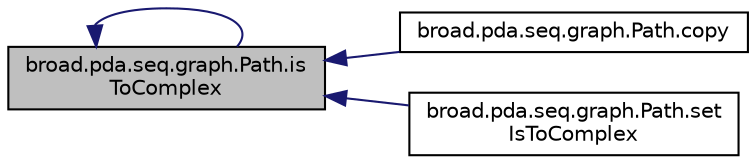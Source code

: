 digraph "broad.pda.seq.graph.Path.isToComplex"
{
  edge [fontname="Helvetica",fontsize="10",labelfontname="Helvetica",labelfontsize="10"];
  node [fontname="Helvetica",fontsize="10",shape=record];
  rankdir="LR";
  Node1 [label="broad.pda.seq.graph.Path.is\lToComplex",height=0.2,width=0.4,color="black", fillcolor="grey75", style="filled" fontcolor="black"];
  Node1 -> Node2 [dir="back",color="midnightblue",fontsize="10",style="solid"];
  Node2 [label="broad.pda.seq.graph.Path.copy",height=0.2,width=0.4,color="black", fillcolor="white", style="filled",URL="$classbroad_1_1pda_1_1seq_1_1graph_1_1_path.html#a16cab9392b06f9a4860df6690ba24c07"];
  Node1 -> Node3 [dir="back",color="midnightblue",fontsize="10",style="solid"];
  Node3 [label="broad.pda.seq.graph.Path.set\lIsToComplex",height=0.2,width=0.4,color="black", fillcolor="white", style="filled",URL="$classbroad_1_1pda_1_1seq_1_1graph_1_1_path.html#ae7e2b65737680bab483a22556e8438ab"];
  Node1 -> Node1 [dir="back",color="midnightblue",fontsize="10",style="solid"];
}
